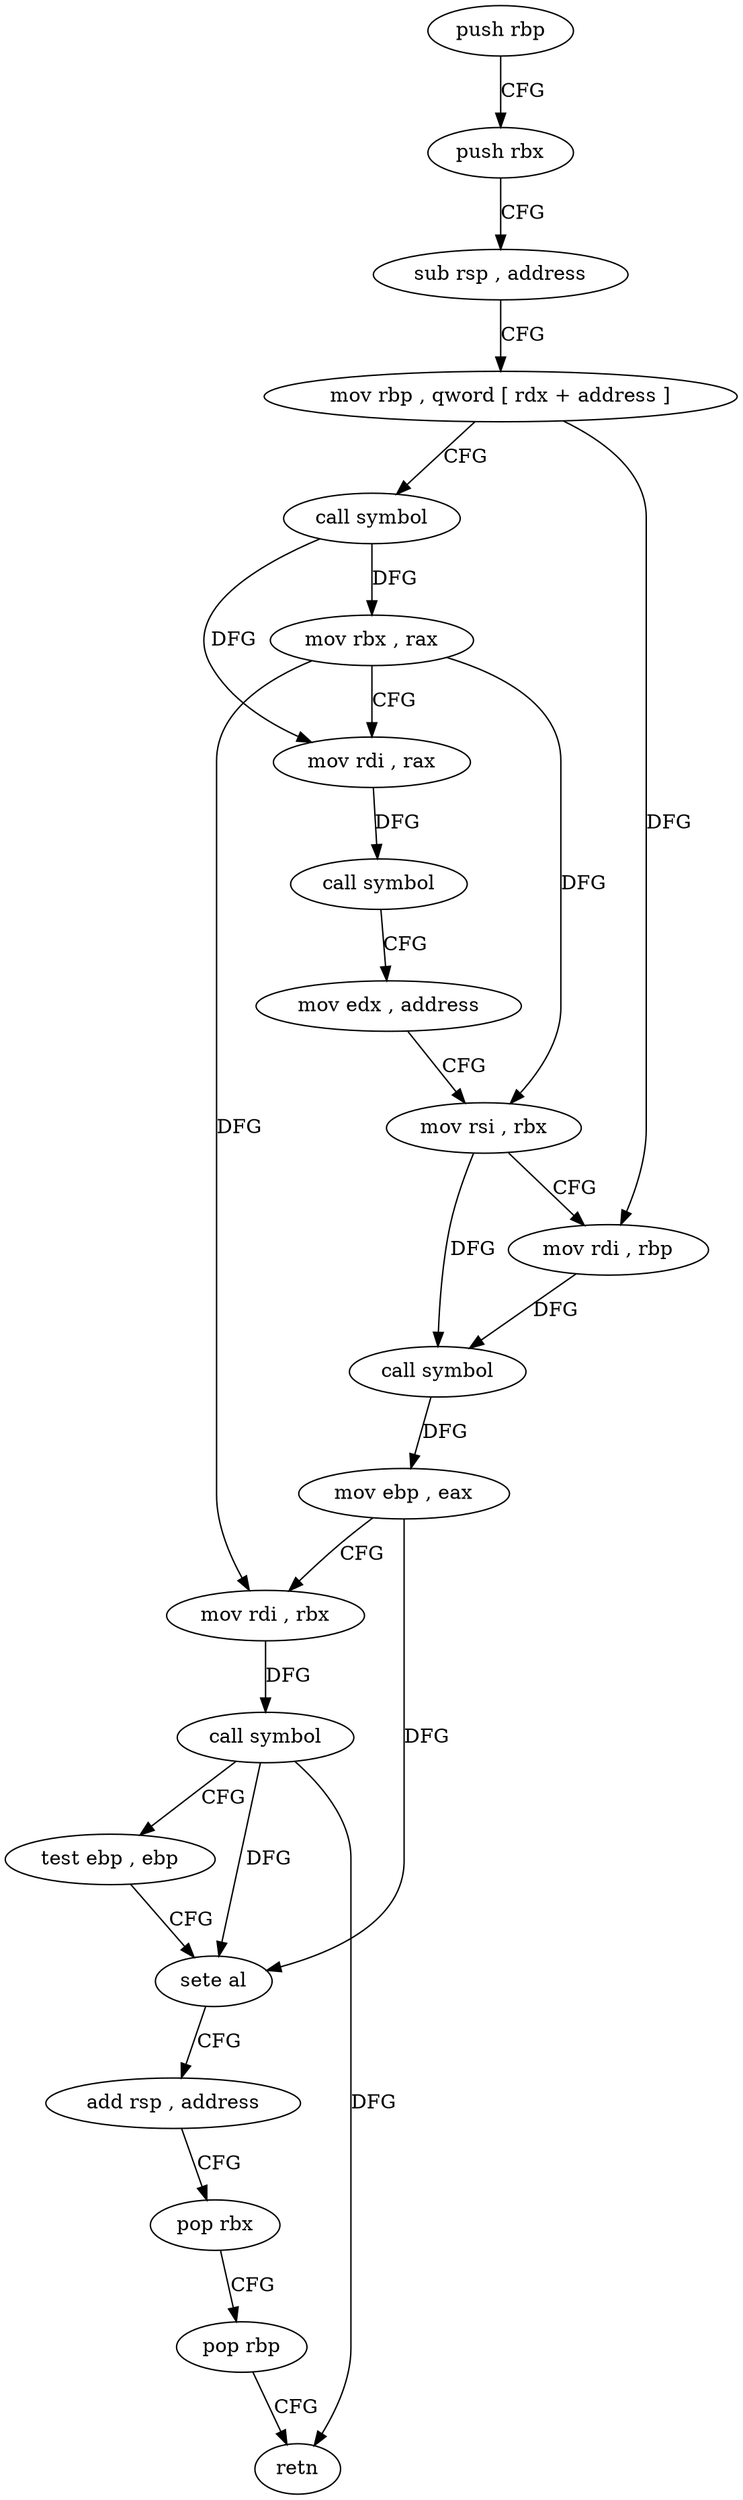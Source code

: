 digraph "func" {
"4214518" [label = "push rbp" ]
"4214519" [label = "push rbx" ]
"4214520" [label = "sub rsp , address" ]
"4214524" [label = "mov rbp , qword [ rdx + address ]" ]
"4214528" [label = "call symbol" ]
"4214533" [label = "mov rbx , rax" ]
"4214536" [label = "mov rdi , rax" ]
"4214539" [label = "call symbol" ]
"4214544" [label = "mov edx , address" ]
"4214549" [label = "mov rsi , rbx" ]
"4214552" [label = "mov rdi , rbp" ]
"4214555" [label = "call symbol" ]
"4214560" [label = "mov ebp , eax" ]
"4214562" [label = "mov rdi , rbx" ]
"4214565" [label = "call symbol" ]
"4214570" [label = "test ebp , ebp" ]
"4214572" [label = "sete al" ]
"4214575" [label = "add rsp , address" ]
"4214579" [label = "pop rbx" ]
"4214580" [label = "pop rbp" ]
"4214581" [label = "retn" ]
"4214518" -> "4214519" [ label = "CFG" ]
"4214519" -> "4214520" [ label = "CFG" ]
"4214520" -> "4214524" [ label = "CFG" ]
"4214524" -> "4214528" [ label = "CFG" ]
"4214524" -> "4214552" [ label = "DFG" ]
"4214528" -> "4214533" [ label = "DFG" ]
"4214528" -> "4214536" [ label = "DFG" ]
"4214533" -> "4214536" [ label = "CFG" ]
"4214533" -> "4214549" [ label = "DFG" ]
"4214533" -> "4214562" [ label = "DFG" ]
"4214536" -> "4214539" [ label = "DFG" ]
"4214539" -> "4214544" [ label = "CFG" ]
"4214544" -> "4214549" [ label = "CFG" ]
"4214549" -> "4214552" [ label = "CFG" ]
"4214549" -> "4214555" [ label = "DFG" ]
"4214552" -> "4214555" [ label = "DFG" ]
"4214555" -> "4214560" [ label = "DFG" ]
"4214560" -> "4214562" [ label = "CFG" ]
"4214560" -> "4214572" [ label = "DFG" ]
"4214562" -> "4214565" [ label = "DFG" ]
"4214565" -> "4214570" [ label = "CFG" ]
"4214565" -> "4214572" [ label = "DFG" ]
"4214565" -> "4214581" [ label = "DFG" ]
"4214570" -> "4214572" [ label = "CFG" ]
"4214572" -> "4214575" [ label = "CFG" ]
"4214575" -> "4214579" [ label = "CFG" ]
"4214579" -> "4214580" [ label = "CFG" ]
"4214580" -> "4214581" [ label = "CFG" ]
}
